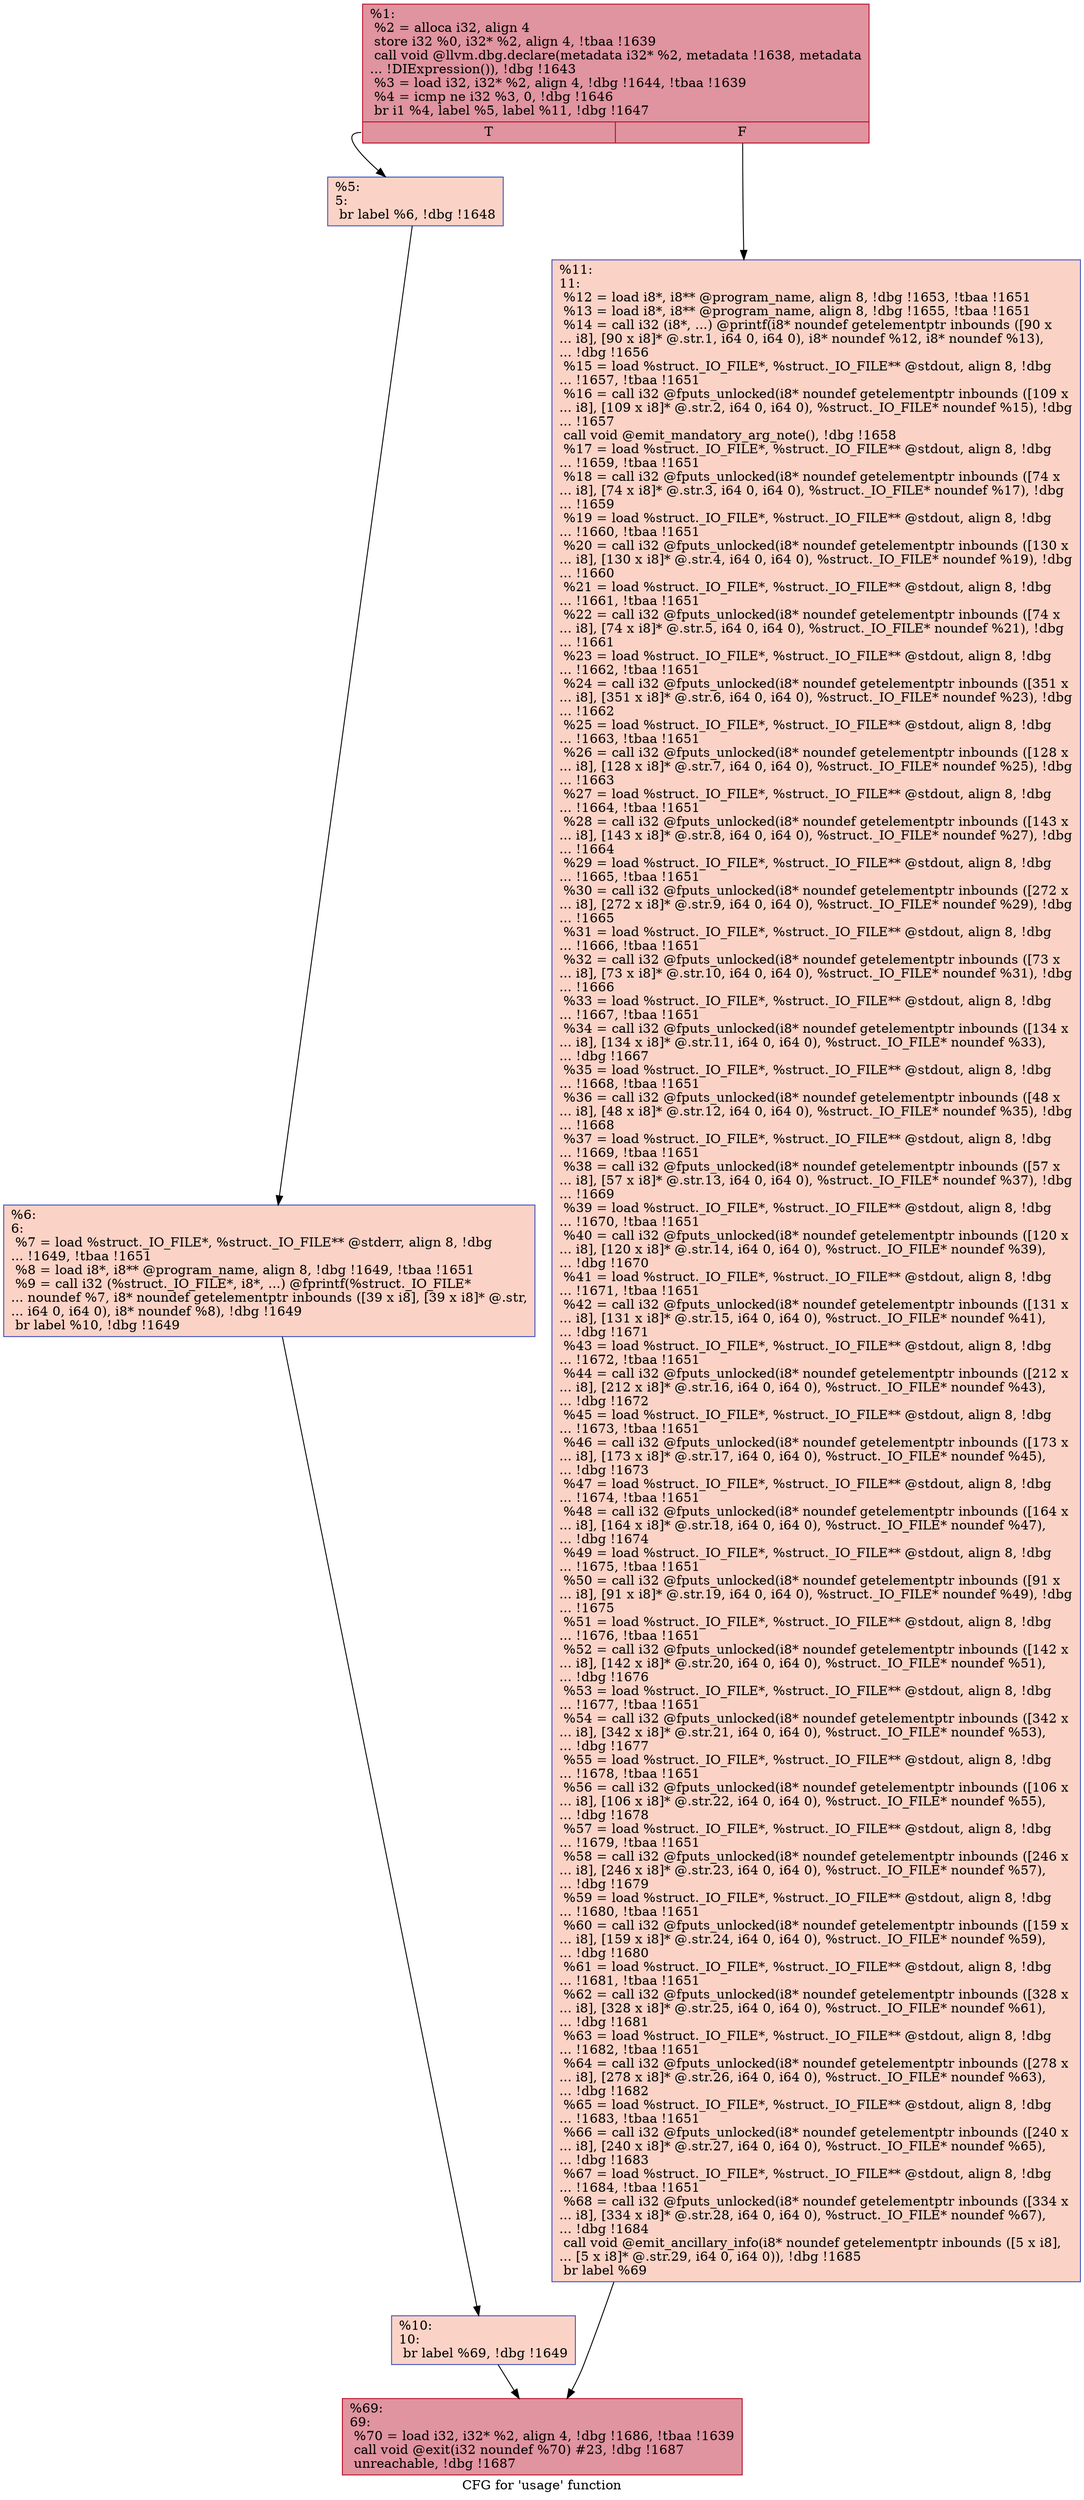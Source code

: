 digraph "CFG for 'usage' function" {
	label="CFG for 'usage' function";

	Node0x149e9a0 [shape=record,color="#b70d28ff", style=filled, fillcolor="#b70d2870",label="{%1:\l  %2 = alloca i32, align 4\l  store i32 %0, i32* %2, align 4, !tbaa !1639\l  call void @llvm.dbg.declare(metadata i32* %2, metadata !1638, metadata\l... !DIExpression()), !dbg !1643\l  %3 = load i32, i32* %2, align 4, !dbg !1644, !tbaa !1639\l  %4 = icmp ne i32 %3, 0, !dbg !1646\l  br i1 %4, label %5, label %11, !dbg !1647\l|{<s0>T|<s1>F}}"];
	Node0x149e9a0:s0 -> Node0x14995d0;
	Node0x149e9a0:s1 -> Node0x14f59c0;
	Node0x14995d0 [shape=record,color="#3d50c3ff", style=filled, fillcolor="#f59c7d70",label="{%5:\l5:                                                \l  br label %6, !dbg !1648\l}"];
	Node0x14995d0 -> Node0x14f5920;
	Node0x14f5920 [shape=record,color="#3d50c3ff", style=filled, fillcolor="#f59c7d70",label="{%6:\l6:                                                \l  %7 = load %struct._IO_FILE*, %struct._IO_FILE** @stderr, align 8, !dbg\l... !1649, !tbaa !1651\l  %8 = load i8*, i8** @program_name, align 8, !dbg !1649, !tbaa !1651\l  %9 = call i32 (%struct._IO_FILE*, i8*, ...) @fprintf(%struct._IO_FILE*\l... noundef %7, i8* noundef getelementptr inbounds ([39 x i8], [39 x i8]* @.str,\l... i64 0, i64 0), i8* noundef %8), !dbg !1649\l  br label %10, !dbg !1649\l}"];
	Node0x14f5920 -> Node0x14f5970;
	Node0x14f5970 [shape=record,color="#3d50c3ff", style=filled, fillcolor="#f59c7d70",label="{%10:\l10:                                               \l  br label %69, !dbg !1649\l}"];
	Node0x14f5970 -> Node0x14f5a10;
	Node0x14f59c0 [shape=record,color="#3d50c3ff", style=filled, fillcolor="#f59c7d70",label="{%11:\l11:                                               \l  %12 = load i8*, i8** @program_name, align 8, !dbg !1653, !tbaa !1651\l  %13 = load i8*, i8** @program_name, align 8, !dbg !1655, !tbaa !1651\l  %14 = call i32 (i8*, ...) @printf(i8* noundef getelementptr inbounds ([90 x\l... i8], [90 x i8]* @.str.1, i64 0, i64 0), i8* noundef %12, i8* noundef %13),\l... !dbg !1656\l  %15 = load %struct._IO_FILE*, %struct._IO_FILE** @stdout, align 8, !dbg\l... !1657, !tbaa !1651\l  %16 = call i32 @fputs_unlocked(i8* noundef getelementptr inbounds ([109 x\l... i8], [109 x i8]* @.str.2, i64 0, i64 0), %struct._IO_FILE* noundef %15), !dbg\l... !1657\l  call void @emit_mandatory_arg_note(), !dbg !1658\l  %17 = load %struct._IO_FILE*, %struct._IO_FILE** @stdout, align 8, !dbg\l... !1659, !tbaa !1651\l  %18 = call i32 @fputs_unlocked(i8* noundef getelementptr inbounds ([74 x\l... i8], [74 x i8]* @.str.3, i64 0, i64 0), %struct._IO_FILE* noundef %17), !dbg\l... !1659\l  %19 = load %struct._IO_FILE*, %struct._IO_FILE** @stdout, align 8, !dbg\l... !1660, !tbaa !1651\l  %20 = call i32 @fputs_unlocked(i8* noundef getelementptr inbounds ([130 x\l... i8], [130 x i8]* @.str.4, i64 0, i64 0), %struct._IO_FILE* noundef %19), !dbg\l... !1660\l  %21 = load %struct._IO_FILE*, %struct._IO_FILE** @stdout, align 8, !dbg\l... !1661, !tbaa !1651\l  %22 = call i32 @fputs_unlocked(i8* noundef getelementptr inbounds ([74 x\l... i8], [74 x i8]* @.str.5, i64 0, i64 0), %struct._IO_FILE* noundef %21), !dbg\l... !1661\l  %23 = load %struct._IO_FILE*, %struct._IO_FILE** @stdout, align 8, !dbg\l... !1662, !tbaa !1651\l  %24 = call i32 @fputs_unlocked(i8* noundef getelementptr inbounds ([351 x\l... i8], [351 x i8]* @.str.6, i64 0, i64 0), %struct._IO_FILE* noundef %23), !dbg\l... !1662\l  %25 = load %struct._IO_FILE*, %struct._IO_FILE** @stdout, align 8, !dbg\l... !1663, !tbaa !1651\l  %26 = call i32 @fputs_unlocked(i8* noundef getelementptr inbounds ([128 x\l... i8], [128 x i8]* @.str.7, i64 0, i64 0), %struct._IO_FILE* noundef %25), !dbg\l... !1663\l  %27 = load %struct._IO_FILE*, %struct._IO_FILE** @stdout, align 8, !dbg\l... !1664, !tbaa !1651\l  %28 = call i32 @fputs_unlocked(i8* noundef getelementptr inbounds ([143 x\l... i8], [143 x i8]* @.str.8, i64 0, i64 0), %struct._IO_FILE* noundef %27), !dbg\l... !1664\l  %29 = load %struct._IO_FILE*, %struct._IO_FILE** @stdout, align 8, !dbg\l... !1665, !tbaa !1651\l  %30 = call i32 @fputs_unlocked(i8* noundef getelementptr inbounds ([272 x\l... i8], [272 x i8]* @.str.9, i64 0, i64 0), %struct._IO_FILE* noundef %29), !dbg\l... !1665\l  %31 = load %struct._IO_FILE*, %struct._IO_FILE** @stdout, align 8, !dbg\l... !1666, !tbaa !1651\l  %32 = call i32 @fputs_unlocked(i8* noundef getelementptr inbounds ([73 x\l... i8], [73 x i8]* @.str.10, i64 0, i64 0), %struct._IO_FILE* noundef %31), !dbg\l... !1666\l  %33 = load %struct._IO_FILE*, %struct._IO_FILE** @stdout, align 8, !dbg\l... !1667, !tbaa !1651\l  %34 = call i32 @fputs_unlocked(i8* noundef getelementptr inbounds ([134 x\l... i8], [134 x i8]* @.str.11, i64 0, i64 0), %struct._IO_FILE* noundef %33),\l... !dbg !1667\l  %35 = load %struct._IO_FILE*, %struct._IO_FILE** @stdout, align 8, !dbg\l... !1668, !tbaa !1651\l  %36 = call i32 @fputs_unlocked(i8* noundef getelementptr inbounds ([48 x\l... i8], [48 x i8]* @.str.12, i64 0, i64 0), %struct._IO_FILE* noundef %35), !dbg\l... !1668\l  %37 = load %struct._IO_FILE*, %struct._IO_FILE** @stdout, align 8, !dbg\l... !1669, !tbaa !1651\l  %38 = call i32 @fputs_unlocked(i8* noundef getelementptr inbounds ([57 x\l... i8], [57 x i8]* @.str.13, i64 0, i64 0), %struct._IO_FILE* noundef %37), !dbg\l... !1669\l  %39 = load %struct._IO_FILE*, %struct._IO_FILE** @stdout, align 8, !dbg\l... !1670, !tbaa !1651\l  %40 = call i32 @fputs_unlocked(i8* noundef getelementptr inbounds ([120 x\l... i8], [120 x i8]* @.str.14, i64 0, i64 0), %struct._IO_FILE* noundef %39),\l... !dbg !1670\l  %41 = load %struct._IO_FILE*, %struct._IO_FILE** @stdout, align 8, !dbg\l... !1671, !tbaa !1651\l  %42 = call i32 @fputs_unlocked(i8* noundef getelementptr inbounds ([131 x\l... i8], [131 x i8]* @.str.15, i64 0, i64 0), %struct._IO_FILE* noundef %41),\l... !dbg !1671\l  %43 = load %struct._IO_FILE*, %struct._IO_FILE** @stdout, align 8, !dbg\l... !1672, !tbaa !1651\l  %44 = call i32 @fputs_unlocked(i8* noundef getelementptr inbounds ([212 x\l... i8], [212 x i8]* @.str.16, i64 0, i64 0), %struct._IO_FILE* noundef %43),\l... !dbg !1672\l  %45 = load %struct._IO_FILE*, %struct._IO_FILE** @stdout, align 8, !dbg\l... !1673, !tbaa !1651\l  %46 = call i32 @fputs_unlocked(i8* noundef getelementptr inbounds ([173 x\l... i8], [173 x i8]* @.str.17, i64 0, i64 0), %struct._IO_FILE* noundef %45),\l... !dbg !1673\l  %47 = load %struct._IO_FILE*, %struct._IO_FILE** @stdout, align 8, !dbg\l... !1674, !tbaa !1651\l  %48 = call i32 @fputs_unlocked(i8* noundef getelementptr inbounds ([164 x\l... i8], [164 x i8]* @.str.18, i64 0, i64 0), %struct._IO_FILE* noundef %47),\l... !dbg !1674\l  %49 = load %struct._IO_FILE*, %struct._IO_FILE** @stdout, align 8, !dbg\l... !1675, !tbaa !1651\l  %50 = call i32 @fputs_unlocked(i8* noundef getelementptr inbounds ([91 x\l... i8], [91 x i8]* @.str.19, i64 0, i64 0), %struct._IO_FILE* noundef %49), !dbg\l... !1675\l  %51 = load %struct._IO_FILE*, %struct._IO_FILE** @stdout, align 8, !dbg\l... !1676, !tbaa !1651\l  %52 = call i32 @fputs_unlocked(i8* noundef getelementptr inbounds ([142 x\l... i8], [142 x i8]* @.str.20, i64 0, i64 0), %struct._IO_FILE* noundef %51),\l... !dbg !1676\l  %53 = load %struct._IO_FILE*, %struct._IO_FILE** @stdout, align 8, !dbg\l... !1677, !tbaa !1651\l  %54 = call i32 @fputs_unlocked(i8* noundef getelementptr inbounds ([342 x\l... i8], [342 x i8]* @.str.21, i64 0, i64 0), %struct._IO_FILE* noundef %53),\l... !dbg !1677\l  %55 = load %struct._IO_FILE*, %struct._IO_FILE** @stdout, align 8, !dbg\l... !1678, !tbaa !1651\l  %56 = call i32 @fputs_unlocked(i8* noundef getelementptr inbounds ([106 x\l... i8], [106 x i8]* @.str.22, i64 0, i64 0), %struct._IO_FILE* noundef %55),\l... !dbg !1678\l  %57 = load %struct._IO_FILE*, %struct._IO_FILE** @stdout, align 8, !dbg\l... !1679, !tbaa !1651\l  %58 = call i32 @fputs_unlocked(i8* noundef getelementptr inbounds ([246 x\l... i8], [246 x i8]* @.str.23, i64 0, i64 0), %struct._IO_FILE* noundef %57),\l... !dbg !1679\l  %59 = load %struct._IO_FILE*, %struct._IO_FILE** @stdout, align 8, !dbg\l... !1680, !tbaa !1651\l  %60 = call i32 @fputs_unlocked(i8* noundef getelementptr inbounds ([159 x\l... i8], [159 x i8]* @.str.24, i64 0, i64 0), %struct._IO_FILE* noundef %59),\l... !dbg !1680\l  %61 = load %struct._IO_FILE*, %struct._IO_FILE** @stdout, align 8, !dbg\l... !1681, !tbaa !1651\l  %62 = call i32 @fputs_unlocked(i8* noundef getelementptr inbounds ([328 x\l... i8], [328 x i8]* @.str.25, i64 0, i64 0), %struct._IO_FILE* noundef %61),\l... !dbg !1681\l  %63 = load %struct._IO_FILE*, %struct._IO_FILE** @stdout, align 8, !dbg\l... !1682, !tbaa !1651\l  %64 = call i32 @fputs_unlocked(i8* noundef getelementptr inbounds ([278 x\l... i8], [278 x i8]* @.str.26, i64 0, i64 0), %struct._IO_FILE* noundef %63),\l... !dbg !1682\l  %65 = load %struct._IO_FILE*, %struct._IO_FILE** @stdout, align 8, !dbg\l... !1683, !tbaa !1651\l  %66 = call i32 @fputs_unlocked(i8* noundef getelementptr inbounds ([240 x\l... i8], [240 x i8]* @.str.27, i64 0, i64 0), %struct._IO_FILE* noundef %65),\l... !dbg !1683\l  %67 = load %struct._IO_FILE*, %struct._IO_FILE** @stdout, align 8, !dbg\l... !1684, !tbaa !1651\l  %68 = call i32 @fputs_unlocked(i8* noundef getelementptr inbounds ([334 x\l... i8], [334 x i8]* @.str.28, i64 0, i64 0), %struct._IO_FILE* noundef %67),\l... !dbg !1684\l  call void @emit_ancillary_info(i8* noundef getelementptr inbounds ([5 x i8],\l... [5 x i8]* @.str.29, i64 0, i64 0)), !dbg !1685\l  br label %69\l}"];
	Node0x14f59c0 -> Node0x14f5a10;
	Node0x14f5a10 [shape=record,color="#b70d28ff", style=filled, fillcolor="#b70d2870",label="{%69:\l69:                                               \l  %70 = load i32, i32* %2, align 4, !dbg !1686, !tbaa !1639\l  call void @exit(i32 noundef %70) #23, !dbg !1687\l  unreachable, !dbg !1687\l}"];
}
